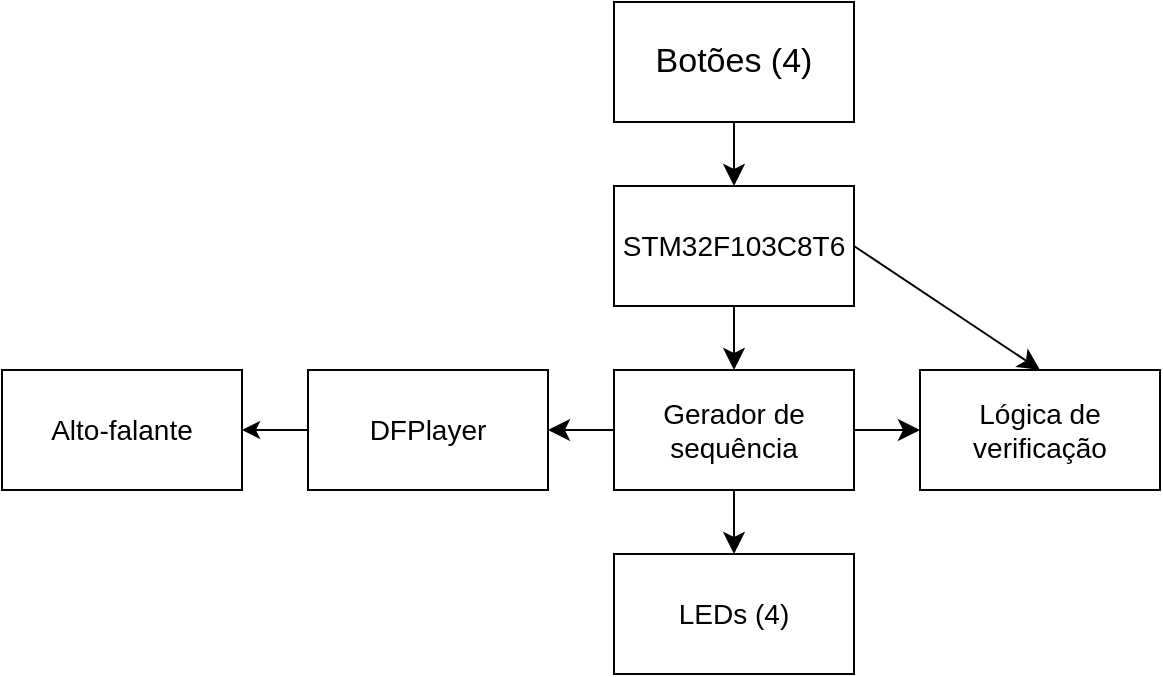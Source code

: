 <mxfile version="26.2.3">
  <diagram name="Página-1" id="wc0ZdFNwnMYvqW44Qq-q">
    <mxGraphModel dx="1289" dy="520" grid="0" gridSize="10" guides="1" tooltips="1" connect="1" arrows="1" fold="1" page="0" pageScale="1" pageWidth="827" pageHeight="1169" math="0" shadow="0">
      <root>
        <mxCell id="0" />
        <mxCell id="1" parent="0" />
        <mxCell id="nrGai83IAfRFPBgceMjq-3" style="edgeStyle=none;curved=1;rounded=0;orthogonalLoop=1;jettySize=auto;html=1;entryX=0.5;entryY=0;entryDx=0;entryDy=0;fontSize=12;startSize=8;endSize=8;" edge="1" parent="1" source="nrGai83IAfRFPBgceMjq-1" target="nrGai83IAfRFPBgceMjq-2">
          <mxGeometry relative="1" as="geometry" />
        </mxCell>
        <mxCell id="nrGai83IAfRFPBgceMjq-1" value="&lt;font style=&quot;font-size: 17px;&quot;&gt;Botões (4)&lt;/font&gt;" style="rounded=0;whiteSpace=wrap;html=1;" vertex="1" parent="1">
          <mxGeometry x="119" y="135" width="120" height="60" as="geometry" />
        </mxCell>
        <mxCell id="nrGai83IAfRFPBgceMjq-5" style="edgeStyle=none;curved=1;rounded=0;orthogonalLoop=1;jettySize=auto;html=1;entryX=0.5;entryY=0;entryDx=0;entryDy=0;fontSize=12;startSize=8;endSize=8;" edge="1" parent="1" source="nrGai83IAfRFPBgceMjq-2" target="nrGai83IAfRFPBgceMjq-4">
          <mxGeometry relative="1" as="geometry" />
        </mxCell>
        <mxCell id="nrGai83IAfRFPBgceMjq-2" value="&lt;font style=&quot;font-size: 14px;&quot;&gt;STM32F103C8T6&lt;/font&gt;" style="rounded=0;whiteSpace=wrap;html=1;" vertex="1" parent="1">
          <mxGeometry x="119" y="227" width="120" height="60" as="geometry" />
        </mxCell>
        <mxCell id="nrGai83IAfRFPBgceMjq-7" style="edgeStyle=none;curved=1;rounded=0;orthogonalLoop=1;jettySize=auto;html=1;fontSize=12;startSize=8;endSize=8;entryX=0;entryY=0.5;entryDx=0;entryDy=0;" edge="1" parent="1" source="nrGai83IAfRFPBgceMjq-4" target="nrGai83IAfRFPBgceMjq-8">
          <mxGeometry relative="1" as="geometry">
            <mxPoint x="259" y="349" as="targetPoint" />
          </mxGeometry>
        </mxCell>
        <mxCell id="nrGai83IAfRFPBgceMjq-10" style="edgeStyle=none;curved=1;rounded=0;orthogonalLoop=1;jettySize=auto;html=1;entryX=1;entryY=0.5;entryDx=0;entryDy=0;fontSize=12;startSize=8;endSize=8;" edge="1" parent="1" source="nrGai83IAfRFPBgceMjq-4" target="nrGai83IAfRFPBgceMjq-9">
          <mxGeometry relative="1" as="geometry" />
        </mxCell>
        <mxCell id="nrGai83IAfRFPBgceMjq-19" style="edgeStyle=none;curved=1;rounded=0;orthogonalLoop=1;jettySize=auto;html=1;fontSize=12;startSize=8;endSize=8;" edge="1" parent="1" source="nrGai83IAfRFPBgceMjq-4" target="nrGai83IAfRFPBgceMjq-11">
          <mxGeometry relative="1" as="geometry" />
        </mxCell>
        <mxCell id="nrGai83IAfRFPBgceMjq-4" value="&lt;font style=&quot;font-size: 14px;&quot;&gt;Gerador de&lt;/font&gt;&lt;div&gt;&lt;font style=&quot;font-size: 14px;&quot;&gt;sequência&lt;/font&gt;&lt;/div&gt;" style="rounded=0;whiteSpace=wrap;html=1;" vertex="1" parent="1">
          <mxGeometry x="119" y="319" width="120" height="60" as="geometry" />
        </mxCell>
        <mxCell id="nrGai83IAfRFPBgceMjq-8" value="&lt;span style=&quot;font-size: 14px;&quot;&gt;Lógica de verificação&lt;/span&gt;" style="rounded=0;whiteSpace=wrap;html=1;" vertex="1" parent="1">
          <mxGeometry x="272" y="319" width="120" height="60" as="geometry" />
        </mxCell>
        <mxCell id="nrGai83IAfRFPBgceMjq-23" style="edgeStyle=orthogonalEdgeStyle;rounded=0;orthogonalLoop=1;jettySize=auto;html=1;entryX=1;entryY=0.5;entryDx=0;entryDy=0;" edge="1" parent="1" source="nrGai83IAfRFPBgceMjq-9" target="nrGai83IAfRFPBgceMjq-22">
          <mxGeometry relative="1" as="geometry" />
        </mxCell>
        <mxCell id="nrGai83IAfRFPBgceMjq-9" value="&lt;span style=&quot;font-size: 14px;&quot;&gt;DFPlayer&lt;/span&gt;" style="rounded=0;whiteSpace=wrap;html=1;" vertex="1" parent="1">
          <mxGeometry x="-34" y="319" width="120" height="60" as="geometry" />
        </mxCell>
        <mxCell id="nrGai83IAfRFPBgceMjq-11" value="&lt;span style=&quot;font-size: 14px;&quot;&gt;LEDs (4)&lt;/span&gt;" style="rounded=0;whiteSpace=wrap;html=1;" vertex="1" parent="1">
          <mxGeometry x="119" y="411" width="120" height="60" as="geometry" />
        </mxCell>
        <mxCell id="nrGai83IAfRFPBgceMjq-18" style="edgeStyle=none;curved=1;rounded=0;orthogonalLoop=1;jettySize=auto;html=1;fontSize=12;startSize=8;endSize=8;entryX=0.5;entryY=0;entryDx=0;entryDy=0;exitX=1;exitY=0.5;exitDx=0;exitDy=0;" edge="1" parent="1" source="nrGai83IAfRFPBgceMjq-2" target="nrGai83IAfRFPBgceMjq-8">
          <mxGeometry relative="1" as="geometry">
            <mxPoint x="267" y="268" as="sourcePoint" />
            <mxPoint x="300" y="268" as="targetPoint" />
          </mxGeometry>
        </mxCell>
        <mxCell id="nrGai83IAfRFPBgceMjq-22" value="&lt;span style=&quot;font-size: 14px;&quot;&gt;Alto-falante&lt;/span&gt;" style="rounded=0;whiteSpace=wrap;html=1;" vertex="1" parent="1">
          <mxGeometry x="-187" y="319" width="120" height="60" as="geometry" />
        </mxCell>
      </root>
    </mxGraphModel>
  </diagram>
</mxfile>
